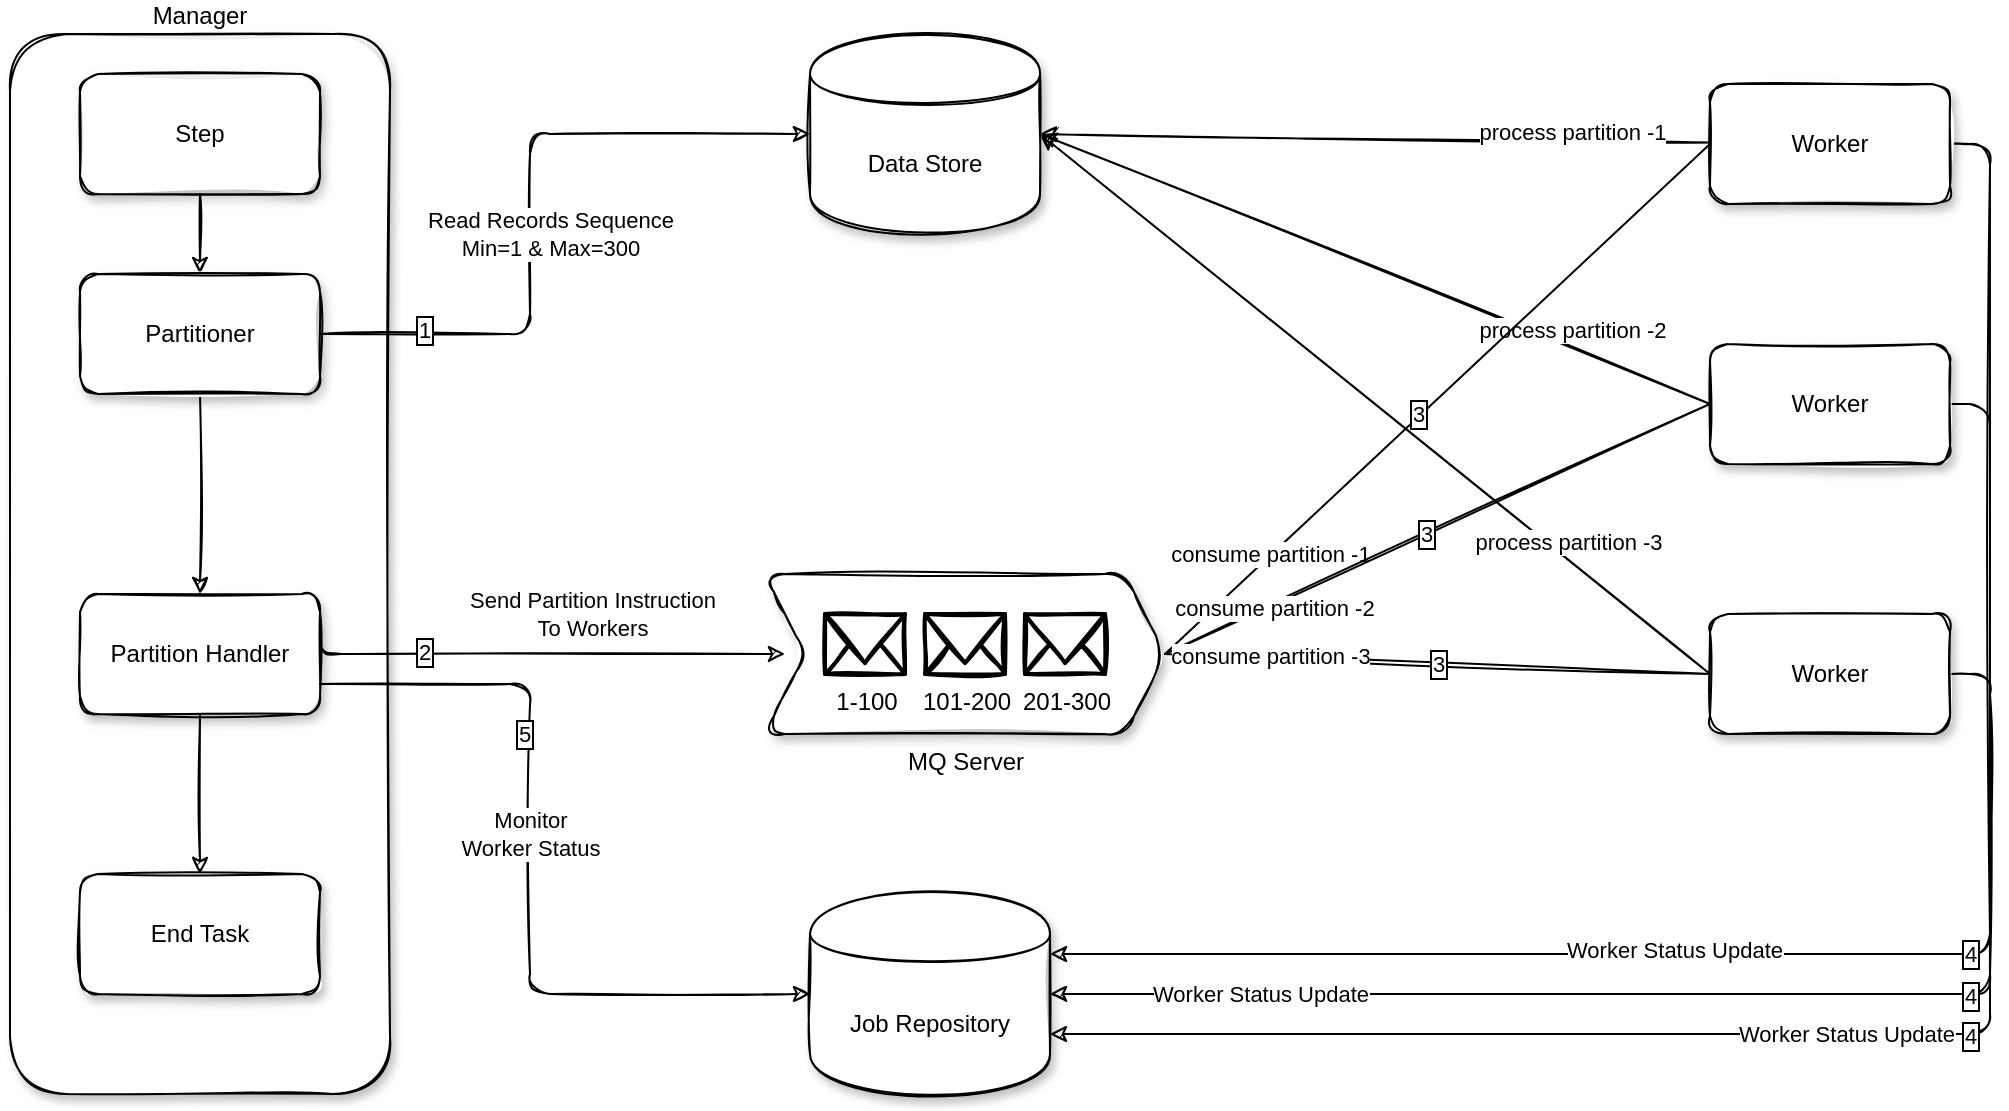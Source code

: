 <mxfile version="14.7.6" type="github">
  <diagram id="N8ujg134AY5-pSwGKWIb" name="Page-1">
    <mxGraphModel dx="2308" dy="843" grid="1" gridSize="10" guides="1" tooltips="1" connect="1" arrows="1" fold="1" page="1" pageScale="1" pageWidth="1100" pageHeight="850" math="0" shadow="0">
      <root>
        <mxCell id="0" />
        <mxCell id="1" parent="0" />
        <mxCell id="v06ttbZFg-mQVMNtXIl2-1" value="Manager" style="whiteSpace=wrap;html=1;shadow=1;labelPosition=center;verticalLabelPosition=top;align=center;verticalAlign=bottom;labelBorderColor=none;rounded=1;sketch=1;" parent="1" vertex="1">
          <mxGeometry x="-1040" y="210" width="190" height="530" as="geometry" />
        </mxCell>
        <mxCell id="v06ttbZFg-mQVMNtXIl2-20" style="comic=0;orthogonalLoop=1;jettySize=auto;html=1;entryX=1;entryY=0.3;entryDx=0;entryDy=0;exitX=1;exitY=0.5;exitDx=0;exitDy=0;edgeStyle=orthogonalEdgeStyle;labelBorderColor=none;sketch=1;" parent="1" source="v06ttbZFg-mQVMNtXIl2-2" target="v06ttbZFg-mQVMNtXIl2-18" edge="1">
          <mxGeometry relative="1" as="geometry" />
        </mxCell>
        <mxCell id="uHiuThIKs9ukPwsspp7C-18" value="Worker Status Update" style="edgeLabel;html=1;align=center;verticalAlign=middle;resizable=0;points=[];labelBorderColor=none;rounded=1;sketch=1;" parent="v06ttbZFg-mQVMNtXIl2-20" vertex="1" connectable="0">
          <mxGeometry x="0.303" y="-2" relative="1" as="geometry">
            <mxPoint as="offset" />
          </mxGeometry>
        </mxCell>
        <mxCell id="uHiuThIKs9ukPwsspp7C-51" value="4" style="edgeLabel;html=1;align=center;verticalAlign=middle;resizable=0;points=[];labelBorderColor=#000000;rounded=1;sketch=1;" parent="v06ttbZFg-mQVMNtXIl2-20" vertex="1" connectable="0">
          <mxGeometry x="-0.108" relative="1" as="geometry">
            <mxPoint x="-10" y="26" as="offset" />
          </mxGeometry>
        </mxCell>
        <mxCell id="uHiuThIKs9ukPwsspp7C-23" style="edgeStyle=none;comic=0;orthogonalLoop=1;jettySize=auto;html=1;entryX=1;entryY=0.5;entryDx=0;entryDy=0;startArrow=none;startFill=0;endArrow=classic;endFill=1;labelBorderColor=none;sketch=1;" parent="1" source="v06ttbZFg-mQVMNtXIl2-2" target="uHiuThIKs9ukPwsspp7C-5" edge="1">
          <mxGeometry relative="1" as="geometry" />
        </mxCell>
        <mxCell id="uHiuThIKs9ukPwsspp7C-29" value="process partition -1" style="edgeLabel;html=1;align=center;verticalAlign=middle;resizable=0;points=[];labelBorderColor=none;rounded=1;sketch=1;" parent="uHiuThIKs9ukPwsspp7C-23" vertex="1" connectable="0">
          <mxGeometry x="-0.107" y="-4" relative="1" as="geometry">
            <mxPoint x="80.57" as="offset" />
          </mxGeometry>
        </mxCell>
        <mxCell id="v06ttbZFg-mQVMNtXIl2-2" value="Worker" style="whiteSpace=wrap;html=1;labelBorderColor=none;shadow=1;rounded=1;sketch=1;" parent="1" vertex="1">
          <mxGeometry x="-190" y="235" width="120" height="60" as="geometry" />
        </mxCell>
        <mxCell id="v06ttbZFg-mQVMNtXIl2-22" style="comic=0;orthogonalLoop=1;jettySize=auto;html=1;entryX=1;entryY=0.7;entryDx=0;entryDy=0;exitX=1;exitY=0.5;exitDx=0;exitDy=0;edgeStyle=orthogonalEdgeStyle;labelBorderColor=none;sketch=1;" parent="1" source="v06ttbZFg-mQVMNtXIl2-3" target="v06ttbZFg-mQVMNtXIl2-18" edge="1">
          <mxGeometry relative="1" as="geometry" />
        </mxCell>
        <mxCell id="uHiuThIKs9ukPwsspp7C-46" value="Worker Status Update" style="edgeLabel;html=1;align=center;verticalAlign=middle;resizable=0;points=[];labelBorderColor=none;rounded=1;sketch=1;" parent="v06ttbZFg-mQVMNtXIl2-22" vertex="1" connectable="0">
          <mxGeometry x="0.011" relative="1" as="geometry">
            <mxPoint as="offset" />
          </mxGeometry>
        </mxCell>
        <mxCell id="uHiuThIKs9ukPwsspp7C-53" value="4" style="edgeLabel;html=1;align=center;verticalAlign=middle;resizable=0;points=[];labelBorderColor=#000000;rounded=1;sketch=1;" parent="v06ttbZFg-mQVMNtXIl2-22" vertex="1" connectable="0">
          <mxGeometry x="-0.253" y="-1" relative="1" as="geometry">
            <mxPoint x="-9" y="35" as="offset" />
          </mxGeometry>
        </mxCell>
        <mxCell id="uHiuThIKs9ukPwsspp7C-24" style="edgeStyle=none;comic=0;orthogonalLoop=1;jettySize=auto;html=1;entryX=1;entryY=0.5;entryDx=0;entryDy=0;startArrow=none;startFill=0;endArrow=classic;endFill=1;exitX=0;exitY=0.5;exitDx=0;exitDy=0;labelBorderColor=none;sketch=1;" parent="1" source="v06ttbZFg-mQVMNtXIl2-3" target="uHiuThIKs9ukPwsspp7C-5" edge="1">
          <mxGeometry relative="1" as="geometry" />
        </mxCell>
        <mxCell id="uHiuThIKs9ukPwsspp7C-30" value="process partition -2" style="edgeLabel;html=1;align=center;verticalAlign=middle;resizable=0;points=[];labelBorderColor=none;rounded=1;sketch=1;" parent="uHiuThIKs9ukPwsspp7C-24" vertex="1" connectable="0">
          <mxGeometry x="-0.092" y="-1" relative="1" as="geometry">
            <mxPoint x="82.75" y="25.45" as="offset" />
          </mxGeometry>
        </mxCell>
        <mxCell id="v06ttbZFg-mQVMNtXIl2-3" value="Worker" style="whiteSpace=wrap;html=1;labelBorderColor=none;shadow=1;rounded=1;sketch=1;" parent="1" vertex="1">
          <mxGeometry x="-190" y="365" width="120" height="60" as="geometry" />
        </mxCell>
        <mxCell id="v06ttbZFg-mQVMNtXIl2-23" style="comic=0;orthogonalLoop=1;jettySize=auto;html=1;entryX=1;entryY=0.5;entryDx=0;entryDy=0;exitX=1;exitY=0.5;exitDx=0;exitDy=0;elbow=vertical;edgeStyle=orthogonalEdgeStyle;labelBorderColor=none;sketch=1;" parent="1" source="v06ttbZFg-mQVMNtXIl2-4" target="v06ttbZFg-mQVMNtXIl2-18" edge="1">
          <mxGeometry relative="1" as="geometry" />
        </mxCell>
        <mxCell id="uHiuThIKs9ukPwsspp7C-45" value="Worker Status Update" style="edgeLabel;html=1;align=center;verticalAlign=middle;resizable=0;points=[];labelBorderColor=none;rounded=1;sketch=1;" parent="v06ttbZFg-mQVMNtXIl2-23" vertex="1" connectable="0">
          <mxGeometry x="0.678" relative="1" as="geometry">
            <mxPoint as="offset" />
          </mxGeometry>
        </mxCell>
        <mxCell id="uHiuThIKs9ukPwsspp7C-52" value="4" style="edgeLabel;html=1;align=center;verticalAlign=middle;resizable=0;points=[];labelBorderColor=#000000;rounded=1;sketch=1;" parent="v06ttbZFg-mQVMNtXIl2-23" vertex="1" connectable="0">
          <mxGeometry x="-0.562" relative="1" as="geometry">
            <mxPoint x="-10" y="38" as="offset" />
          </mxGeometry>
        </mxCell>
        <mxCell id="uHiuThIKs9ukPwsspp7C-25" style="edgeStyle=none;comic=0;orthogonalLoop=1;jettySize=auto;html=1;entryX=1;entryY=0.5;entryDx=0;entryDy=0;startArrow=none;startFill=0;endArrow=classic;endFill=1;exitX=0;exitY=0.5;exitDx=0;exitDy=0;labelBorderColor=none;sketch=1;" parent="1" source="v06ttbZFg-mQVMNtXIl2-4" target="uHiuThIKs9ukPwsspp7C-5" edge="1">
          <mxGeometry relative="1" as="geometry">
            <mxPoint x="-210" y="550" as="sourcePoint" />
          </mxGeometry>
        </mxCell>
        <mxCell id="uHiuThIKs9ukPwsspp7C-31" value="process partition -3" style="edgeLabel;html=1;align=center;verticalAlign=middle;resizable=0;points=[];labelBorderColor=none;rounded=1;sketch=1;" parent="uHiuThIKs9ukPwsspp7C-25" vertex="1" connectable="0">
          <mxGeometry x="0.072" y="2" relative="1" as="geometry">
            <mxPoint x="109.84" y="76.89" as="offset" />
          </mxGeometry>
        </mxCell>
        <mxCell id="v06ttbZFg-mQVMNtXIl2-4" value="Worker" style="whiteSpace=wrap;html=1;labelBorderColor=none;shadow=1;rounded=1;sketch=1;" parent="1" vertex="1">
          <mxGeometry x="-190" y="500" width="120" height="60" as="geometry" />
        </mxCell>
        <mxCell id="v06ttbZFg-mQVMNtXIl2-8" style="edgeStyle=orthogonalEdgeStyle;orthogonalLoop=1;jettySize=auto;html=1;labelBorderColor=none;sketch=1;" parent="1" source="v06ttbZFg-mQVMNtXIl2-5" target="v06ttbZFg-mQVMNtXIl2-6" edge="1">
          <mxGeometry relative="1" as="geometry" />
        </mxCell>
        <mxCell id="v06ttbZFg-mQVMNtXIl2-5" value="Step" style="whiteSpace=wrap;html=1;labelBorderColor=none;shadow=1;rounded=1;sketch=1;" parent="1" vertex="1">
          <mxGeometry x="-1005" y="230" width="120" height="60" as="geometry" />
        </mxCell>
        <mxCell id="v06ttbZFg-mQVMNtXIl2-9" style="edgeStyle=orthogonalEdgeStyle;orthogonalLoop=1;jettySize=auto;html=1;labelBorderColor=none;sketch=1;" parent="1" source="v06ttbZFg-mQVMNtXIl2-6" target="v06ttbZFg-mQVMNtXIl2-7" edge="1">
          <mxGeometry relative="1" as="geometry" />
        </mxCell>
        <mxCell id="uHiuThIKs9ukPwsspp7C-6" style="edgeStyle=orthogonalEdgeStyle;comic=0;orthogonalLoop=1;jettySize=auto;html=1;entryX=0;entryY=0.5;entryDx=0;entryDy=0;labelBorderColor=none;sketch=1;" parent="1" source="v06ttbZFg-mQVMNtXIl2-6" target="uHiuThIKs9ukPwsspp7C-5" edge="1">
          <mxGeometry relative="1" as="geometry">
            <Array as="points">
              <mxPoint x="-780" y="360" />
              <mxPoint x="-780" y="260" />
            </Array>
          </mxGeometry>
        </mxCell>
        <mxCell id="uHiuThIKs9ukPwsspp7C-7" value="Read Records Sequence&lt;br&gt;Min=1 &amp;amp; Max=300" style="edgeLabel;html=1;align=center;verticalAlign=middle;resizable=0;points=[];labelBorderColor=none;rounded=1;sketch=1;" parent="uHiuThIKs9ukPwsspp7C-6" vertex="1" connectable="0">
          <mxGeometry x="0.489" relative="1" as="geometry">
            <mxPoint x="-42" y="50" as="offset" />
          </mxGeometry>
        </mxCell>
        <mxCell id="uHiuThIKs9ukPwsspp7C-47" value="1" style="edgeLabel;html=1;align=center;verticalAlign=middle;resizable=0;points=[];labelBorderColor=#000000;rounded=1;sketch=1;" parent="uHiuThIKs9ukPwsspp7C-6" vertex="1" connectable="0">
          <mxGeometry x="-0.701" y="2" relative="1" as="geometry">
            <mxPoint as="offset" />
          </mxGeometry>
        </mxCell>
        <mxCell id="v06ttbZFg-mQVMNtXIl2-6" value="Partitioner" style="whiteSpace=wrap;html=1;labelBorderColor=none;shadow=1;rounded=1;sketch=1;" parent="1" vertex="1">
          <mxGeometry x="-1005" y="330" width="120" height="60" as="geometry" />
        </mxCell>
        <mxCell id="v06ttbZFg-mQVMNtXIl2-13" style="edgeStyle=orthogonalEdgeStyle;orthogonalLoop=1;jettySize=auto;html=1;comic=0;entryX=0.05;entryY=0.5;entryDx=0;entryDy=0;entryPerimeter=0;labelBorderColor=none;exitX=1.003;exitY=0.375;exitDx=0;exitDy=0;exitPerimeter=0;sketch=1;" parent="1" source="v06ttbZFg-mQVMNtXIl2-7" target="uHiuThIKs9ukPwsspp7C-9" edge="1">
          <mxGeometry relative="1" as="geometry">
            <mxPoint x="-650" y="470" as="targetPoint" />
            <Array as="points">
              <mxPoint x="-885" y="520" />
            </Array>
            <mxPoint x="-750" y="560" as="sourcePoint" />
          </mxGeometry>
        </mxCell>
        <mxCell id="uHiuThIKs9ukPwsspp7C-15" value="Send Partition Instruction&lt;br&gt;To Workers" style="edgeLabel;html=1;align=center;verticalAlign=middle;resizable=0;points=[];labelBorderColor=none;rounded=1;sketch=1;" parent="v06ttbZFg-mQVMNtXIl2-13" vertex="1" connectable="0">
          <mxGeometry x="-0.17" y="-1" relative="1" as="geometry">
            <mxPoint x="43" y="-21" as="offset" />
          </mxGeometry>
        </mxCell>
        <mxCell id="uHiuThIKs9ukPwsspp7C-48" value="2" style="edgeLabel;html=1;align=center;verticalAlign=middle;resizable=0;points=[];labelBorderColor=#000000;rounded=1;sketch=1;" parent="v06ttbZFg-mQVMNtXIl2-13" vertex="1" connectable="0">
          <mxGeometry x="-0.507" y="1" relative="1" as="geometry">
            <mxPoint as="offset" />
          </mxGeometry>
        </mxCell>
        <mxCell id="uHiuThIKs9ukPwsspp7C-4" style="edgeStyle=orthogonalEdgeStyle;comic=0;orthogonalLoop=1;jettySize=auto;html=1;labelBorderColor=none;sketch=1;" parent="1" source="v06ttbZFg-mQVMNtXIl2-7" target="uHiuThIKs9ukPwsspp7C-3" edge="1">
          <mxGeometry relative="1" as="geometry" />
        </mxCell>
        <mxCell id="uHiuThIKs9ukPwsspp7C-16" style="edgeStyle=orthogonalEdgeStyle;comic=0;orthogonalLoop=1;jettySize=auto;html=1;entryX=0;entryY=0.5;entryDx=0;entryDy=0;elbow=vertical;labelBorderColor=none;exitX=1;exitY=0.75;exitDx=0;exitDy=0;sketch=1;" parent="1" source="v06ttbZFg-mQVMNtXIl2-7" target="v06ttbZFg-mQVMNtXIl2-18" edge="1">
          <mxGeometry relative="1" as="geometry">
            <Array as="points">
              <mxPoint x="-780" y="535" />
              <mxPoint x="-780" y="690" />
            </Array>
          </mxGeometry>
        </mxCell>
        <mxCell id="uHiuThIKs9ukPwsspp7C-17" value="Monitor&lt;br&gt;Worker Status" style="edgeLabel;html=1;align=center;verticalAlign=middle;resizable=0;points=[];labelBorderColor=none;rounded=1;sketch=1;" parent="uHiuThIKs9ukPwsspp7C-16" vertex="1" connectable="0">
          <mxGeometry x="-0.028" y="5" relative="1" as="geometry">
            <mxPoint x="-5" y="-15" as="offset" />
          </mxGeometry>
        </mxCell>
        <mxCell id="uHiuThIKs9ukPwsspp7C-54" value="5" style="edgeLabel;html=1;align=center;verticalAlign=middle;resizable=0;points=[];labelBorderColor=#000000;rounded=1;sketch=1;" parent="uHiuThIKs9ukPwsspp7C-16" vertex="1" connectable="0">
          <mxGeometry x="-0.66" relative="1" as="geometry">
            <mxPoint x="34" y="25" as="offset" />
          </mxGeometry>
        </mxCell>
        <mxCell id="v06ttbZFg-mQVMNtXIl2-7" value="Partition Handler" style="whiteSpace=wrap;html=1;labelBorderColor=none;shadow=1;rounded=1;sketch=1;" parent="1" vertex="1">
          <mxGeometry x="-1005" y="490" width="120" height="60" as="geometry" />
        </mxCell>
        <mxCell id="v06ttbZFg-mQVMNtXIl2-15" style="comic=0;orthogonalLoop=1;jettySize=auto;html=1;entryX=0;entryY=0.5;entryDx=0;entryDy=0;exitX=1;exitY=0.5;exitDx=0;exitDy=0;endArrow=none;endFill=0;startArrow=none;startFill=0;labelBorderColor=none;sketch=1;" parent="1" source="uHiuThIKs9ukPwsspp7C-9" target="v06ttbZFg-mQVMNtXIl2-2" edge="1">
          <mxGeometry relative="1" as="geometry">
            <mxPoint x="-500" y="470" as="sourcePoint" />
          </mxGeometry>
        </mxCell>
        <mxCell id="uHiuThIKs9ukPwsspp7C-34" value="consume partition -1" style="edgeLabel;html=1;align=center;verticalAlign=middle;resizable=0;points=[];labelBorderColor=none;rounded=1;sketch=1;" parent="v06ttbZFg-mQVMNtXIl2-15" vertex="1" connectable="0">
          <mxGeometry x="-0.613" y="1" relative="1" as="geometry">
            <mxPoint as="offset" />
          </mxGeometry>
        </mxCell>
        <mxCell id="uHiuThIKs9ukPwsspp7C-49" value="3" style="edgeLabel;html=1;align=center;verticalAlign=middle;resizable=0;points=[];labelBorderColor=#000000;rounded=1;sketch=1;" parent="v06ttbZFg-mQVMNtXIl2-15" vertex="1" connectable="0">
          <mxGeometry x="-0.066" y="1" relative="1" as="geometry">
            <mxPoint as="offset" />
          </mxGeometry>
        </mxCell>
        <mxCell id="v06ttbZFg-mQVMNtXIl2-16" style="comic=0;orthogonalLoop=1;jettySize=auto;html=1;entryX=0;entryY=0.5;entryDx=0;entryDy=0;exitX=1;exitY=0.5;exitDx=0;exitDy=0;endArrow=none;endFill=0;startArrow=none;startFill=0;labelBorderColor=none;sketch=1;" parent="1" source="uHiuThIKs9ukPwsspp7C-9" target="v06ttbZFg-mQVMNtXIl2-3" edge="1">
          <mxGeometry relative="1" as="geometry">
            <mxPoint x="-500" y="470" as="sourcePoint" />
          </mxGeometry>
        </mxCell>
        <mxCell id="uHiuThIKs9ukPwsspp7C-35" value="consume partition -2" style="edgeLabel;html=1;align=center;verticalAlign=middle;resizable=0;points=[];labelBorderColor=none;rounded=1;sketch=1;" parent="v06ttbZFg-mQVMNtXIl2-16" vertex="1" connectable="0">
          <mxGeometry x="-0.607" y="-1" relative="1" as="geometry">
            <mxPoint as="offset" />
          </mxGeometry>
        </mxCell>
        <mxCell id="uHiuThIKs9ukPwsspp7C-50" value="3" style="edgeLabel;html=1;align=center;verticalAlign=middle;resizable=0;points=[];labelBorderColor=#000000;rounded=1;sketch=1;" parent="v06ttbZFg-mQVMNtXIl2-16" vertex="1" connectable="0">
          <mxGeometry x="-0.042" y="1" relative="1" as="geometry">
            <mxPoint as="offset" />
          </mxGeometry>
        </mxCell>
        <mxCell id="v06ttbZFg-mQVMNtXIl2-17" value="3" style="comic=0;orthogonalLoop=1;jettySize=auto;html=1;entryX=0;entryY=0.5;entryDx=0;entryDy=0;exitX=1;exitY=0.5;exitDx=0;exitDy=0;endArrow=none;endFill=0;startArrow=none;startFill=0;labelBorderColor=#000000;sketch=1;" parent="1" source="uHiuThIKs9ukPwsspp7C-9" target="v06ttbZFg-mQVMNtXIl2-4" edge="1">
          <mxGeometry relative="1" as="geometry">
            <mxPoint x="-500" y="470" as="sourcePoint" />
          </mxGeometry>
        </mxCell>
        <mxCell id="uHiuThIKs9ukPwsspp7C-36" value="consume partition -3" style="edgeLabel;html=1;align=center;verticalAlign=middle;resizable=0;points=[];labelBorderColor=none;rounded=1;sketch=1;" parent="v06ttbZFg-mQVMNtXIl2-17" vertex="1" connectable="0">
          <mxGeometry x="-0.615" relative="1" as="geometry">
            <mxPoint y="-1" as="offset" />
          </mxGeometry>
        </mxCell>
        <mxCell id="v06ttbZFg-mQVMNtXIl2-18" value="Job Repository" style="shape=cylinder;whiteSpace=wrap;html=1;boundedLbl=1;backgroundOutline=1;shadow=1;labelBorderColor=none;rounded=1;sketch=1;" parent="1" vertex="1">
          <mxGeometry x="-640" y="640" width="120" height="100" as="geometry" />
        </mxCell>
        <mxCell id="uHiuThIKs9ukPwsspp7C-3" value="End Task" style="whiteSpace=wrap;html=1;shadow=1;labelBorderColor=none;rounded=1;sketch=1;" parent="1" vertex="1">
          <mxGeometry x="-1005" y="630" width="120" height="60" as="geometry" />
        </mxCell>
        <mxCell id="uHiuThIKs9ukPwsspp7C-5" value="Data Store" style="shape=cylinder;whiteSpace=wrap;html=1;boundedLbl=1;backgroundOutline=1;shadow=1;labelBorderColor=none;rounded=1;sketch=1;" parent="1" vertex="1">
          <mxGeometry x="-640" y="210" width="115" height="100" as="geometry" />
        </mxCell>
        <mxCell id="uHiuThIKs9ukPwsspp7C-9" value="MQ Server" style="shape=step;perimeter=stepPerimeter;whiteSpace=wrap;html=1;fixedSize=1;shadow=1;labelPosition=center;verticalLabelPosition=bottom;align=center;verticalAlign=top;labelBorderColor=none;rounded=1;sketch=1;" parent="1" vertex="1">
          <mxGeometry x="-662.5" y="480" width="200" height="80" as="geometry" />
        </mxCell>
        <mxCell id="uHiuThIKs9ukPwsspp7C-10" value="1-100" style="html=1;verticalLabelPosition=bottom;align=center;verticalAlign=top;strokeWidth=2;shadow=0;dashed=0;shape=mxgraph.ios7.icons.mail;labelBorderColor=none;rounded=1;sketch=1;" parent="1" vertex="1">
          <mxGeometry x="-632.5" y="500" width="40" height="30" as="geometry" />
        </mxCell>
        <mxCell id="uHiuThIKs9ukPwsspp7C-11" value="101-200" style="html=1;verticalLabelPosition=bottom;align=center;verticalAlign=top;strokeWidth=2;shadow=0;dashed=0;shape=mxgraph.ios7.icons.mail;labelBorderColor=none;rounded=1;sketch=1;" parent="1" vertex="1">
          <mxGeometry x="-582.5" y="500" width="40" height="30" as="geometry" />
        </mxCell>
        <mxCell id="uHiuThIKs9ukPwsspp7C-12" value="201-300" style="html=1;verticalLabelPosition=bottom;align=center;verticalAlign=top;strokeWidth=2;shadow=0;dashed=0;shape=mxgraph.ios7.icons.mail;labelBorderColor=none;rounded=1;sketch=1;" parent="1" vertex="1">
          <mxGeometry x="-532.5" y="500" width="40" height="30" as="geometry" />
        </mxCell>
      </root>
    </mxGraphModel>
  </diagram>
</mxfile>
